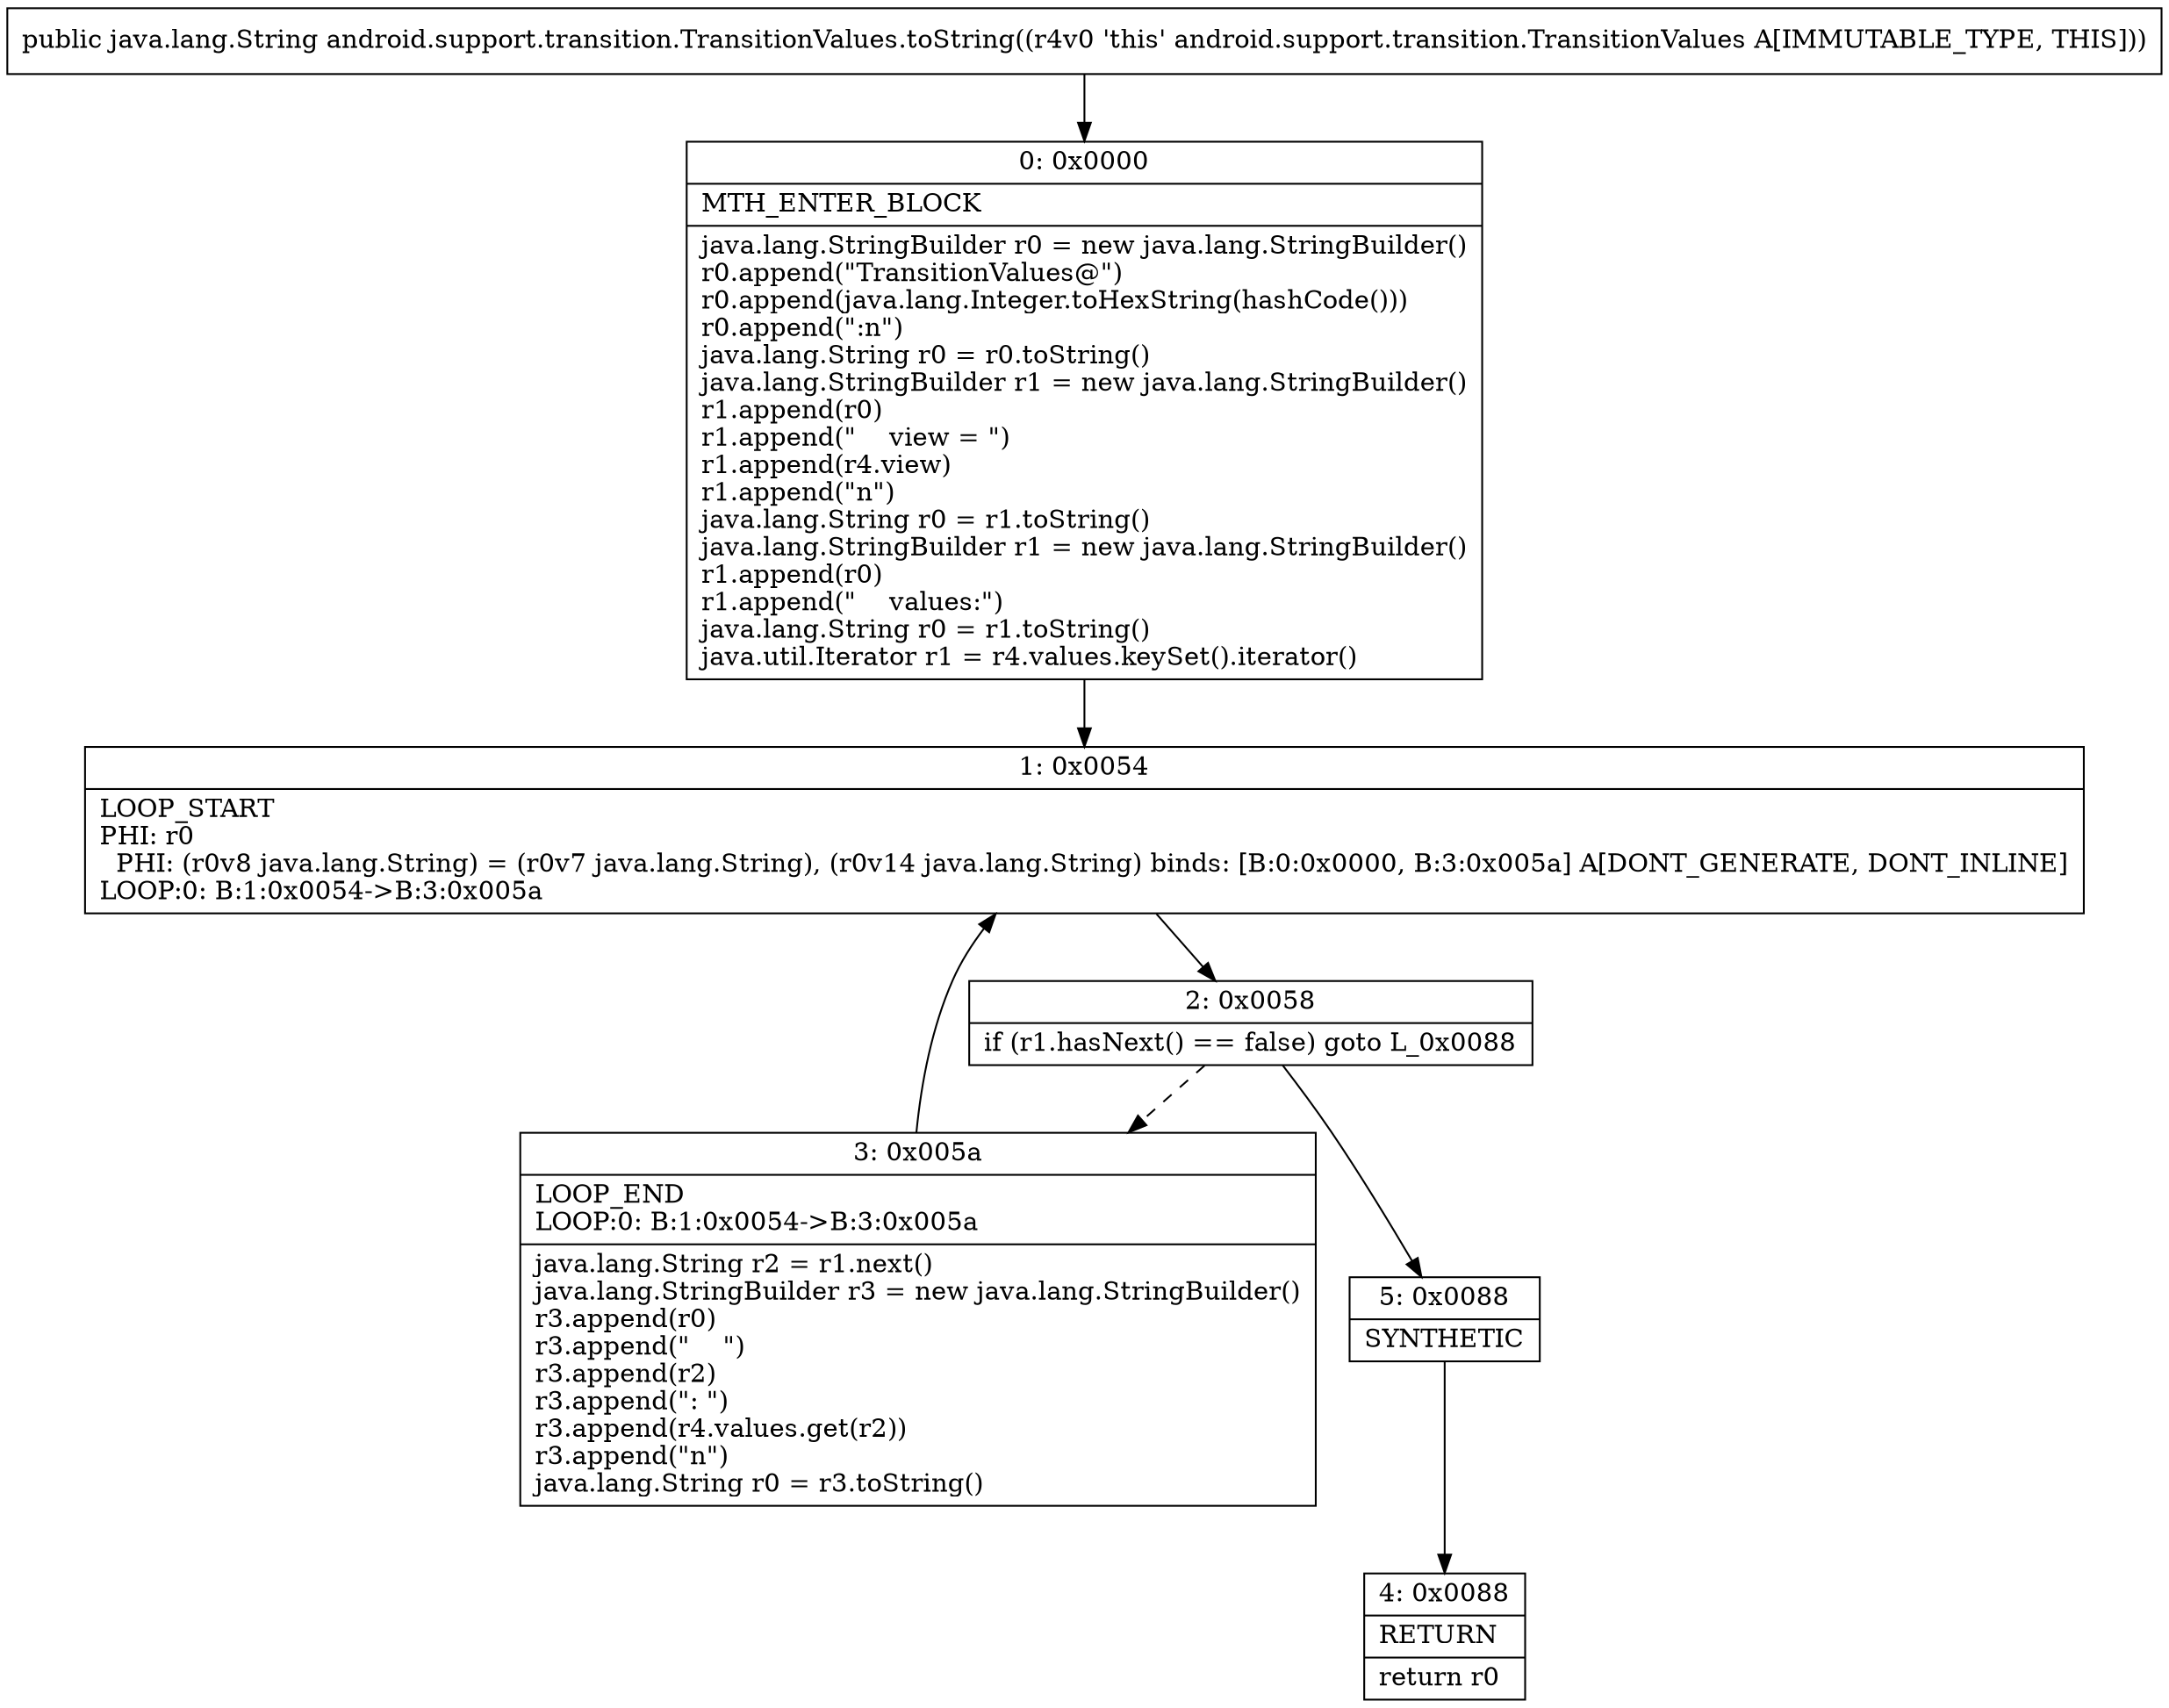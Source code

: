 digraph "CFG forandroid.support.transition.TransitionValues.toString()Ljava\/lang\/String;" {
Node_0 [shape=record,label="{0\:\ 0x0000|MTH_ENTER_BLOCK\l|java.lang.StringBuilder r0 = new java.lang.StringBuilder()\lr0.append(\"TransitionValues@\")\lr0.append(java.lang.Integer.toHexString(hashCode()))\lr0.append(\":n\")\ljava.lang.String r0 = r0.toString()\ljava.lang.StringBuilder r1 = new java.lang.StringBuilder()\lr1.append(r0)\lr1.append(\"    view = \")\lr1.append(r4.view)\lr1.append(\"n\")\ljava.lang.String r0 = r1.toString()\ljava.lang.StringBuilder r1 = new java.lang.StringBuilder()\lr1.append(r0)\lr1.append(\"    values:\")\ljava.lang.String r0 = r1.toString()\ljava.util.Iterator r1 = r4.values.keySet().iterator()\l}"];
Node_1 [shape=record,label="{1\:\ 0x0054|LOOP_START\lPHI: r0 \l  PHI: (r0v8 java.lang.String) = (r0v7 java.lang.String), (r0v14 java.lang.String) binds: [B:0:0x0000, B:3:0x005a] A[DONT_GENERATE, DONT_INLINE]\lLOOP:0: B:1:0x0054\-\>B:3:0x005a\l}"];
Node_2 [shape=record,label="{2\:\ 0x0058|if (r1.hasNext() == false) goto L_0x0088\l}"];
Node_3 [shape=record,label="{3\:\ 0x005a|LOOP_END\lLOOP:0: B:1:0x0054\-\>B:3:0x005a\l|java.lang.String r2 = r1.next()\ljava.lang.StringBuilder r3 = new java.lang.StringBuilder()\lr3.append(r0)\lr3.append(\"    \")\lr3.append(r2)\lr3.append(\": \")\lr3.append(r4.values.get(r2))\lr3.append(\"n\")\ljava.lang.String r0 = r3.toString()\l}"];
Node_4 [shape=record,label="{4\:\ 0x0088|RETURN\l|return r0\l}"];
Node_5 [shape=record,label="{5\:\ 0x0088|SYNTHETIC\l}"];
MethodNode[shape=record,label="{public java.lang.String android.support.transition.TransitionValues.toString((r4v0 'this' android.support.transition.TransitionValues A[IMMUTABLE_TYPE, THIS])) }"];
MethodNode -> Node_0;
Node_0 -> Node_1;
Node_1 -> Node_2;
Node_2 -> Node_3[style=dashed];
Node_2 -> Node_5;
Node_3 -> Node_1;
Node_5 -> Node_4;
}

